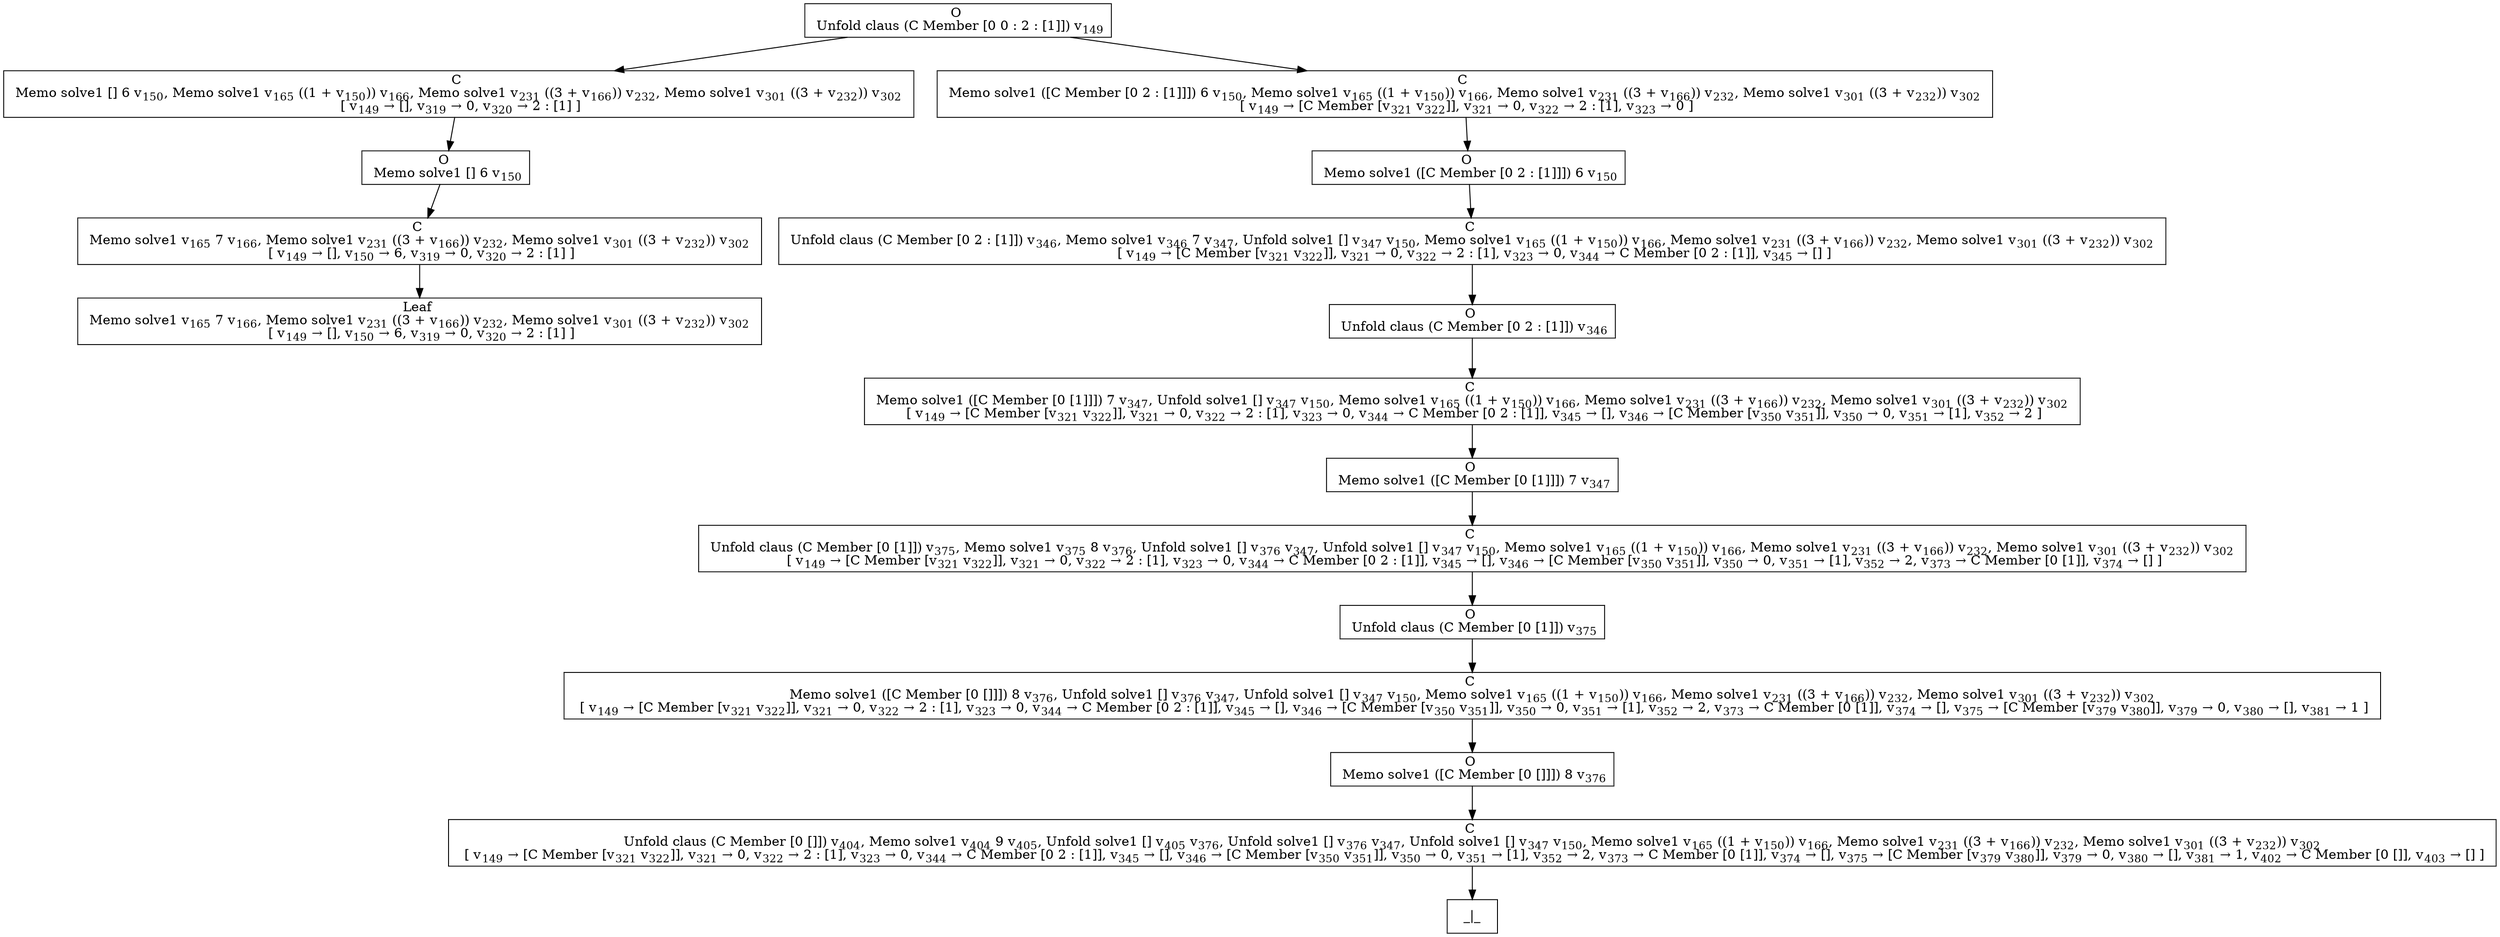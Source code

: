 digraph {
    graph [rankdir=TB
          ,bgcolor=transparent];
    node [shape=box
         ,fillcolor=white
         ,style=filled];
    0 [label=<O <BR/> Unfold claus (C Member [0 0 : 2 : [1]]) v<SUB>149</SUB>>];
    1 [label=<C <BR/> Memo solve1 [] 6 v<SUB>150</SUB>, Memo solve1 v<SUB>165</SUB> ((1 + v<SUB>150</SUB>)) v<SUB>166</SUB>, Memo solve1 v<SUB>231</SUB> ((3 + v<SUB>166</SUB>)) v<SUB>232</SUB>, Memo solve1 v<SUB>301</SUB> ((3 + v<SUB>232</SUB>)) v<SUB>302</SUB> <BR/>  [ v<SUB>149</SUB> &rarr; [], v<SUB>319</SUB> &rarr; 0, v<SUB>320</SUB> &rarr; 2 : [1] ] >];
    2 [label=<C <BR/> Memo solve1 ([C Member [0 2 : [1]]]) 6 v<SUB>150</SUB>, Memo solve1 v<SUB>165</SUB> ((1 + v<SUB>150</SUB>)) v<SUB>166</SUB>, Memo solve1 v<SUB>231</SUB> ((3 + v<SUB>166</SUB>)) v<SUB>232</SUB>, Memo solve1 v<SUB>301</SUB> ((3 + v<SUB>232</SUB>)) v<SUB>302</SUB> <BR/>  [ v<SUB>149</SUB> &rarr; [C Member [v<SUB>321</SUB> v<SUB>322</SUB>]], v<SUB>321</SUB> &rarr; 0, v<SUB>322</SUB> &rarr; 2 : [1], v<SUB>323</SUB> &rarr; 0 ] >];
    3 [label=<O <BR/> Memo solve1 [] 6 v<SUB>150</SUB>>];
    4 [label=<C <BR/> Memo solve1 v<SUB>165</SUB> 7 v<SUB>166</SUB>, Memo solve1 v<SUB>231</SUB> ((3 + v<SUB>166</SUB>)) v<SUB>232</SUB>, Memo solve1 v<SUB>301</SUB> ((3 + v<SUB>232</SUB>)) v<SUB>302</SUB> <BR/>  [ v<SUB>149</SUB> &rarr; [], v<SUB>150</SUB> &rarr; 6, v<SUB>319</SUB> &rarr; 0, v<SUB>320</SUB> &rarr; 2 : [1] ] >];
    5 [label=<Leaf <BR/> Memo solve1 v<SUB>165</SUB> 7 v<SUB>166</SUB>, Memo solve1 v<SUB>231</SUB> ((3 + v<SUB>166</SUB>)) v<SUB>232</SUB>, Memo solve1 v<SUB>301</SUB> ((3 + v<SUB>232</SUB>)) v<SUB>302</SUB> <BR/>  [ v<SUB>149</SUB> &rarr; [], v<SUB>150</SUB> &rarr; 6, v<SUB>319</SUB> &rarr; 0, v<SUB>320</SUB> &rarr; 2 : [1] ] >];
    6 [label=<O <BR/> Memo solve1 ([C Member [0 2 : [1]]]) 6 v<SUB>150</SUB>>];
    7 [label=<C <BR/> Unfold claus (C Member [0 2 : [1]]) v<SUB>346</SUB>, Memo solve1 v<SUB>346</SUB> 7 v<SUB>347</SUB>, Unfold solve1 [] v<SUB>347</SUB> v<SUB>150</SUB>, Memo solve1 v<SUB>165</SUB> ((1 + v<SUB>150</SUB>)) v<SUB>166</SUB>, Memo solve1 v<SUB>231</SUB> ((3 + v<SUB>166</SUB>)) v<SUB>232</SUB>, Memo solve1 v<SUB>301</SUB> ((3 + v<SUB>232</SUB>)) v<SUB>302</SUB> <BR/>  [ v<SUB>149</SUB> &rarr; [C Member [v<SUB>321</SUB> v<SUB>322</SUB>]], v<SUB>321</SUB> &rarr; 0, v<SUB>322</SUB> &rarr; 2 : [1], v<SUB>323</SUB> &rarr; 0, v<SUB>344</SUB> &rarr; C Member [0 2 : [1]], v<SUB>345</SUB> &rarr; [] ] >];
    8 [label=<O <BR/> Unfold claus (C Member [0 2 : [1]]) v<SUB>346</SUB>>];
    9 [label=<C <BR/> Memo solve1 ([C Member [0 [1]]]) 7 v<SUB>347</SUB>, Unfold solve1 [] v<SUB>347</SUB> v<SUB>150</SUB>, Memo solve1 v<SUB>165</SUB> ((1 + v<SUB>150</SUB>)) v<SUB>166</SUB>, Memo solve1 v<SUB>231</SUB> ((3 + v<SUB>166</SUB>)) v<SUB>232</SUB>, Memo solve1 v<SUB>301</SUB> ((3 + v<SUB>232</SUB>)) v<SUB>302</SUB> <BR/>  [ v<SUB>149</SUB> &rarr; [C Member [v<SUB>321</SUB> v<SUB>322</SUB>]], v<SUB>321</SUB> &rarr; 0, v<SUB>322</SUB> &rarr; 2 : [1], v<SUB>323</SUB> &rarr; 0, v<SUB>344</SUB> &rarr; C Member [0 2 : [1]], v<SUB>345</SUB> &rarr; [], v<SUB>346</SUB> &rarr; [C Member [v<SUB>350</SUB> v<SUB>351</SUB>]], v<SUB>350</SUB> &rarr; 0, v<SUB>351</SUB> &rarr; [1], v<SUB>352</SUB> &rarr; 2 ] >];
    10 [label=<O <BR/> Memo solve1 ([C Member [0 [1]]]) 7 v<SUB>347</SUB>>];
    11 [label=<C <BR/> Unfold claus (C Member [0 [1]]) v<SUB>375</SUB>, Memo solve1 v<SUB>375</SUB> 8 v<SUB>376</SUB>, Unfold solve1 [] v<SUB>376</SUB> v<SUB>347</SUB>, Unfold solve1 [] v<SUB>347</SUB> v<SUB>150</SUB>, Memo solve1 v<SUB>165</SUB> ((1 + v<SUB>150</SUB>)) v<SUB>166</SUB>, Memo solve1 v<SUB>231</SUB> ((3 + v<SUB>166</SUB>)) v<SUB>232</SUB>, Memo solve1 v<SUB>301</SUB> ((3 + v<SUB>232</SUB>)) v<SUB>302</SUB> <BR/>  [ v<SUB>149</SUB> &rarr; [C Member [v<SUB>321</SUB> v<SUB>322</SUB>]], v<SUB>321</SUB> &rarr; 0, v<SUB>322</SUB> &rarr; 2 : [1], v<SUB>323</SUB> &rarr; 0, v<SUB>344</SUB> &rarr; C Member [0 2 : [1]], v<SUB>345</SUB> &rarr; [], v<SUB>346</SUB> &rarr; [C Member [v<SUB>350</SUB> v<SUB>351</SUB>]], v<SUB>350</SUB> &rarr; 0, v<SUB>351</SUB> &rarr; [1], v<SUB>352</SUB> &rarr; 2, v<SUB>373</SUB> &rarr; C Member [0 [1]], v<SUB>374</SUB> &rarr; [] ] >];
    12 [label=<O <BR/> Unfold claus (C Member [0 [1]]) v<SUB>375</SUB>>];
    13 [label=<C <BR/> Memo solve1 ([C Member [0 []]]) 8 v<SUB>376</SUB>, Unfold solve1 [] v<SUB>376</SUB> v<SUB>347</SUB>, Unfold solve1 [] v<SUB>347</SUB> v<SUB>150</SUB>, Memo solve1 v<SUB>165</SUB> ((1 + v<SUB>150</SUB>)) v<SUB>166</SUB>, Memo solve1 v<SUB>231</SUB> ((3 + v<SUB>166</SUB>)) v<SUB>232</SUB>, Memo solve1 v<SUB>301</SUB> ((3 + v<SUB>232</SUB>)) v<SUB>302</SUB> <BR/>  [ v<SUB>149</SUB> &rarr; [C Member [v<SUB>321</SUB> v<SUB>322</SUB>]], v<SUB>321</SUB> &rarr; 0, v<SUB>322</SUB> &rarr; 2 : [1], v<SUB>323</SUB> &rarr; 0, v<SUB>344</SUB> &rarr; C Member [0 2 : [1]], v<SUB>345</SUB> &rarr; [], v<SUB>346</SUB> &rarr; [C Member [v<SUB>350</SUB> v<SUB>351</SUB>]], v<SUB>350</SUB> &rarr; 0, v<SUB>351</SUB> &rarr; [1], v<SUB>352</SUB> &rarr; 2, v<SUB>373</SUB> &rarr; C Member [0 [1]], v<SUB>374</SUB> &rarr; [], v<SUB>375</SUB> &rarr; [C Member [v<SUB>379</SUB> v<SUB>380</SUB>]], v<SUB>379</SUB> &rarr; 0, v<SUB>380</SUB> &rarr; [], v<SUB>381</SUB> &rarr; 1 ] >];
    14 [label=<O <BR/> Memo solve1 ([C Member [0 []]]) 8 v<SUB>376</SUB>>];
    15 [label=<C <BR/> Unfold claus (C Member [0 []]) v<SUB>404</SUB>, Memo solve1 v<SUB>404</SUB> 9 v<SUB>405</SUB>, Unfold solve1 [] v<SUB>405</SUB> v<SUB>376</SUB>, Unfold solve1 [] v<SUB>376</SUB> v<SUB>347</SUB>, Unfold solve1 [] v<SUB>347</SUB> v<SUB>150</SUB>, Memo solve1 v<SUB>165</SUB> ((1 + v<SUB>150</SUB>)) v<SUB>166</SUB>, Memo solve1 v<SUB>231</SUB> ((3 + v<SUB>166</SUB>)) v<SUB>232</SUB>, Memo solve1 v<SUB>301</SUB> ((3 + v<SUB>232</SUB>)) v<SUB>302</SUB> <BR/>  [ v<SUB>149</SUB> &rarr; [C Member [v<SUB>321</SUB> v<SUB>322</SUB>]], v<SUB>321</SUB> &rarr; 0, v<SUB>322</SUB> &rarr; 2 : [1], v<SUB>323</SUB> &rarr; 0, v<SUB>344</SUB> &rarr; C Member [0 2 : [1]], v<SUB>345</SUB> &rarr; [], v<SUB>346</SUB> &rarr; [C Member [v<SUB>350</SUB> v<SUB>351</SUB>]], v<SUB>350</SUB> &rarr; 0, v<SUB>351</SUB> &rarr; [1], v<SUB>352</SUB> &rarr; 2, v<SUB>373</SUB> &rarr; C Member [0 [1]], v<SUB>374</SUB> &rarr; [], v<SUB>375</SUB> &rarr; [C Member [v<SUB>379</SUB> v<SUB>380</SUB>]], v<SUB>379</SUB> &rarr; 0, v<SUB>380</SUB> &rarr; [], v<SUB>381</SUB> &rarr; 1, v<SUB>402</SUB> &rarr; C Member [0 []], v<SUB>403</SUB> &rarr; [] ] >];
    16 [label=<_|_>];
    0 -> 1 [label=""];
    0 -> 2 [label=""];
    1 -> 3 [label=""];
    2 -> 6 [label=""];
    3 -> 4 [label=""];
    4 -> 5 [label=""];
    6 -> 7 [label=""];
    7 -> 8 [label=""];
    8 -> 9 [label=""];
    9 -> 10 [label=""];
    10 -> 11 [label=""];
    11 -> 12 [label=""];
    12 -> 13 [label=""];
    13 -> 14 [label=""];
    14 -> 15 [label=""];
    15 -> 16 [label=""];
}